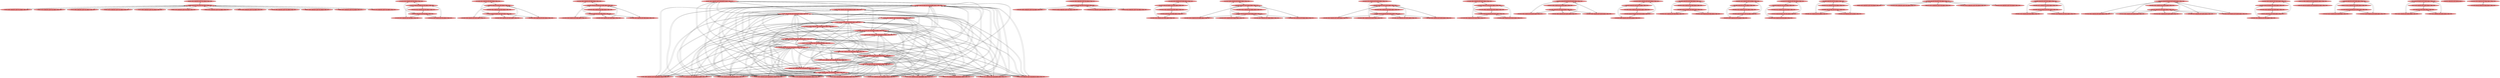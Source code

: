 
digraph G {


node1081 [fillcolor=lightcoral,label="[82/83]  %53 = load i32**, i32*** %c, align 8, !dbg !1488",shape=ellipse,style=filled ]
node1076 [fillcolor=lightcoral,label="[275/276]  %52 = load i32, i32* %k, align 4, !dbg !1484",shape=ellipse,style=filled ]
node1075 [fillcolor=lightcoral,label="[237/238]  %51 = load i32, i32* %j70, align 4, !dbg !1481",shape=ellipse,style=filled ]
node1070 [fillcolor=lightcoral,label="[223/224]  %49 = load i32, i32* %i66, align 4, !dbg !1480",shape=ellipse,style=filled ]
node1069 [fillcolor=lightcoral,label="[42/43]  %40 = load i32*, i32** %arrayidx78, align 8, !dbg !1471",shape=ellipse,style=filled ]
node1066 [fillcolor=lightcoral,label="[38/39]  %50 = load i32*, i32** %arrayidx86, align 8, !dbg !1479",shape=ellipse,style=filled ]
node1065 [fillcolor=lightcoral,label="[26/51]  %73 = load i32, i32* %arrayidx121, align 4, !dbg !1529",shape=ellipse,style=filled ]
node1064 [fillcolor=lightcoral,label="[235/246]  %46 = load i32, i32* %j70, align 4, !dbg !1477",shape=ellipse,style=filled ]
node1059 [fillcolor=lightcoral,label="[221/232]  %39 = load i32, i32* %i66, align 4, !dbg !1473",shape=ellipse,style=filled ]
node1058 [fillcolor=lightcoral,label="[124/125]  %38 = load i32**, i32*** %a, align 8, !dbg !1471",shape=ellipse,style=filled ]
node1056 [fillcolor=lightcoral,label="[321/328]  %32 = load i32, i32* %j50, align 4, !dbg !1433",shape=ellipse,style=filled ]
node1071 [fillcolor=lightcoral,label="[151/152]  %100 = load i32, i32* %expn, align 4, !dbg !1600",shape=ellipse,style=filled ]
node1060 [fillcolor=lightcoral,label="[189/190]  %75 = load i32, i32* %i105, align 4, !dbg !1535",shape=ellipse,style=filled ]
node1049 [fillcolor=lightcoral,label="[322/327]  store i32 %inc61, i32* %j50, align 4, !dbg !1436",shape=ellipse,style=filled ]
node1048 [fillcolor=lightcoral,label="[325/326]  %33 = load i32, i32* %j50, align 4, !dbg !1436",shape=ellipse,style=filled ]
node1082 [fillcolor=lightcoral,label="[225/226]  %54 = load i32, i32* %i66, align 4, !dbg !1489",shape=ellipse,style=filled ]
node1045 [fillcolor=lightcoral,label="[44/45]  %47 = load i32, i32* %arrayidx84, align 4, !dbg !1475",shape=ellipse,style=filled ]
node1072 [fillcolor=lightcoral,label="[14/63]  %76 = load i32*, i32** %arrayidx123, align 8, !dbg !1534",shape=ellipse,style=filled ]
node1044 [fillcolor=lightcoral,label="[179/180]  %95 = load i32, i32* %i142, align 4, !dbg !1582",shape=ellipse,style=filled ]
node1043 [fillcolor=lightcoral,label="[28/29]  %31 = load i32*, i32** %arrayidx57, align 8, !dbg !1431",shape=ellipse,style=filled ]
node1041 [fillcolor=lightcoral,label="[273/274]  %44 = load i32, i32* %k, align 4, !dbg !1476",shape=ellipse,style=filled ]
node1037 [fillcolor=lightcoral,label="[323/324]  %28 = load i32, i32* %j50, align 4, !dbg !1424",shape=ellipse,style=filled ]
node1035 [fillcolor=lightcoral,label="[74/75]  %69 = load i32**, i32*** %c, align 8, !dbg !1529",shape=ellipse,style=filled ]
node1034 [fillcolor=lightcoral,label="[16/61]  %71 = load i32*, i32** %arrayidx118, align 8, !dbg !1529",shape=ellipse,style=filled ]
node1033 [fillcolor=lightcoral,label="[320/329]  store i32 0, i32* %j50, align 4, !dbg !1422",shape=ellipse,style=filled ]
node1030 [fillcolor=lightcoral,label="[159/164]  store i32 %inc159, i32* %j138, align 4, !dbg !1587",shape=ellipse,style=filled ]
node1029 [fillcolor=lightcoral,label="[11/66]  store i32 %mul, i32* %arrayidx88, align 4, !dbg !1482",shape=ellipse,style=filled ]
node1028 [fillcolor=lightcoral,label="[133/134]  %103 = load i32, i32* %i176, align 4, !dbg !1620",shape=ellipse,style=filled ]
node1027 [fillcolor=lightcoral,label="[301/308]  store i32 0, i32* %i46, align 4, !dbg !1413",shape=ellipse,style=filled ]
node1026 [fillcolor=lightcoral,label="[284/285]  %25 = load i32, i32* %j, align 4, !dbg !1402",shape=ellipse,style=filled ]
node1025 [fillcolor=lightcoral,label="[80/81]  %15 = load i32**, i32*** %c, align 8, !dbg !1360",shape=ellipse,style=filled ]
node1024 [fillcolor=lightcoral,label="[313/314]  %7 = load i32, i32* %i4, align 4, !dbg !1332",shape=ellipse,style=filled ]
node1023 [fillcolor=lightcoral,label="[40/41]  %42 = load i32, i32* %arrayidx80, align 4, !dbg !1471",shape=ellipse,style=filled ]
node1022 [fillcolor=lightcoral,label="[281/288]  store i32 0, i32* %j, align 4, !dbg !1388",shape=ellipse,style=filled ]
node1019 [fillcolor=lightcoral,label="[271/272]  %37 = load i32, i32* %k, align 4, !dbg !1467",shape=ellipse,style=filled ]
node1039 [fillcolor=lightcoral,label="[282/287]  %24 = load i32, i32* %j, align 4, !dbg !1399",shape=ellipse,style=filled ]
node1016 [fillcolor=lightcoral,label="[302/307]  %30 = load i32, i32* %i46, align 4, !dbg !1432",shape=ellipse,style=filled ]
node1050 [fillcolor=lightcoral,label="[174/181]  store i32 0, i32* %i142, align 4, !dbg !1566",shape=ellipse,style=filled ]
node1015 [fillcolor=lightcoral,label="[15/62]  store i32 %rem, i32* %arrayidx39, align 4, !dbg !1400",shape=ellipse,style=filled ]
node1010 [fillcolor=lightcoral,label="[291/298]  store i32 0, i32* %i, align 4, !dbg !1308",shape=ellipse,style=filled ]
node1009 [fillcolor=lightcoral,label="[292/297]  %1 = load i32, i32* %i, align 4, !dbg !1310",shape=ellipse,style=filled ]
node1080 [fillcolor=lightcoral,label="[97/106]  store i32** %6, i32*** %b, align 8, !dbg !1327",shape=ellipse,style=filled ]
node1002 [fillcolor=lightcoral,label="[290/299]  %4 = load i32, i32* %i, align 4, !dbg !1317",shape=ellipse,style=filled ]
node997 [fillcolor=lightcoral,label="[259/266]  store i32 0, i32* %i15, align 4, !dbg !1352",shape=ellipse,style=filled ]
node996 [fillcolor=lightcoral,label="[262/263]  %17 = load i32, i32* %i15, align 4, !dbg !1364",shape=ellipse,style=filled ]
node963 [fillcolor=lightcoral,label="[186/197]  store i32 0, i32* %i105, align 4, !dbg !1509",shape=ellipse,style=filled ]
node950 [fillcolor=lightcoral,label="[22/55]  %81 = load i32*, i32** %arrayidx127, align 8, !dbg !1539",shape=ellipse,style=filled ]
node949 [fillcolor=lightcoral,label="[195/196]  %80 = load i32, i32* %i105, align 4, !dbg !1540",shape=ellipse,style=filled ]
node1061 [fillcolor=lightcoral,label="[269/278]  %41 = load i32, i32* %k, align 4, !dbg !1474",shape=ellipse,style=filled ]
node947 [fillcolor=lightcoral,label="[200/215]  store i32 %inc133, i32* %j109, align 4, !dbg !1546",shape=ellipse,style=filled ]
node957 [fillcolor=lightcoral,label="[187/188]  %70 = load i32, i32* %i105, align 4, !dbg !1530",shape=ellipse,style=filled ]
node969 [fillcolor=lightcoral,label="[220/233]  store i32 %inc100, i32* %i66, align 4, !dbg !1498",shape=ellipse,style=filled ]
node943 [fillcolor=lightcoral,label="[12/65]  %89 = load i32*, i32** %arrayidx147, align 8, !dbg !1572",shape=ellipse,style=filled ]
node934 [fillcolor=lightcoral,label="[156/167]  %96 = load i32, i32* %j138, align 4, !dbg !1587",shape=ellipse,style=filled ]
node998 [fillcolor=lightcoral,label="[283/286]  store i32 %inc41, i32* %j, align 4, !dbg !1402",shape=ellipse,style=filled ]
node994 [fillcolor=lightcoral,label="[36/37]  %23 = load i32*, i32** %arrayidx37, align 8, !dbg !1397",shape=ellipse,style=filled ]
node1000 [fillcolor=lightcoral,label="[243/244]  %58 = load i32, i32* %j70, align 4, !dbg !1493",shape=ellipse,style=filled ]
node933 [fillcolor=lightcoral,label="[149/150]  %97 = load i32, i32* %expn, align 4, !dbg !1591",shape=ellipse,style=filled ]
node1040 [fillcolor=lightcoral,label="[98/99]  %29 = load i32**, i32*** %b, align 8, !dbg !1431",shape=ellipse,style=filled ]
node962 [fillcolor=lightcoral,label="[185/198]  %65 = load i32, i32* %i105, align 4, !dbg !1526",shape=ellipse,style=filled ]
node966 [fillcolor=lightcoral,label="[141/154]  %61 = load i32, i32* %expn, align 4, !dbg !1504",shape=ellipse,style=filled ]
node1068 [fillcolor=lightcoral,label="[253/254]  %26 = load i32, i32* %i28, align 4, !dbg !1407",shape=ellipse,style=filled ]
node983 [fillcolor=lightcoral,label="[142/153]  store i32 0, i32* %expn, align 4, !dbg !1370",shape=ellipse,style=filled ]
node946 [fillcolor=lightcoral,label="[184/199]  store i32 %inc136, i32* %i105, align 4, !dbg !1551",shape=ellipse,style=filled ]
node1079 [fillcolor=lightcoral,label="[249/256]  %22 = load i32, i32* %i28, align 4, !dbg !1398",shape=ellipse,style=filled ]
node965 [fillcolor=lightcoral,label="[202/213]  store i32 0, i32* %j109, align 4, !dbg !1518",shape=ellipse,style=filled ]
node1062 [fillcolor=lightcoral,label="[46/47]  %45 = load i32*, i32** %arrayidx82, align 8, !dbg !1475",shape=ellipse,style=filled ]
node1053 [fillcolor=lightcoral,label="[70/71]  %64 = load i32**, i32*** %c, align 8, !dbg !1524",shape=ellipse,style=filled ]
node937 [fillcolor=lightcoral,label="[168/171]  %98 = load i32, i32* %arrayidx162, align 4, !dbg !1593",shape=ellipse,style=filled ]
node922 [fillcolor=lightcoral,label="[92/93]  %125 = load i32**, i32*** %c, align 8, !dbg !1671",shape=ellipse,style=filled ]
node1063 [fillcolor=lightcoral,label="[102/103]  %43 = load i32**, i32*** %b, align 8, !dbg !1475",shape=ellipse,style=filled ]
node1057 [fillcolor=lightcoral,label="[241/242]  %36 = load i32, i32* %j70, align 4, !dbg !1458",shape=ellipse,style=filled ]
node926 [fillcolor=lightcoral,label="[118/129]  %109 = load i32**, i32*** %a, align 8, !dbg !1633",shape=ellipse,style=filled ]
node968 [fillcolor=lightcoral,label="[76/77]  %60 = load i32**, i32*** %c, align 8, !dbg !1502",shape=ellipse,style=filled ]
node972 [fillcolor=lightcoral,label="[193/194]  %62 = load i32, i32* %i105, align 4, !dbg !1511",shape=ellipse,style=filled ]
node939 [fillcolor=lightcoral,label="[48/49]  %93 = load i32*, i32** %arrayidx152, align 8, !dbg !1576",shape=ellipse,style=filled ]
node951 [fillcolor=lightcoral,label="[88/89]  %79 = load i32**, i32*** %c, align 8, !dbg !1539",shape=ellipse,style=filled ]
node1077 [fillcolor=lightcoral,label="[270/277]  store i32 %inc90, i32* %k, align 4, !dbg !1484",shape=ellipse,style=filled ]
node991 [fillcolor=lightcoral,label="[143/144]  %18 = load i32, i32* %expn, align 4, !dbg !1372",shape=ellipse,style=filled ]
node1051 [fillcolor=lightcoral,label="[303/306]  store i32 %inc64, i32* %i46, align 4, !dbg !1441",shape=ellipse,style=filled ]
node921 [fillcolor=lightcoral,label="[34/35]  %114 = load i32*, i32** %arrayidx193, align 8, !dbg !1643",shape=ellipse,style=filled ]
node941 [fillcolor=lightcoral,label="[90/91]  %91 = load i32**, i32*** %c, align 8, !dbg !1576",shape=ellipse,style=filled ]
node938 [fillcolor=lightcoral,label="[172/183]  store i32 %inc156, i32* %i142, align 4, !dbg !1582",shape=ellipse,style=filled ]
node944 [fillcolor=lightcoral,label="[173/182]  %88 = load i32, i32* %i142, align 4, !dbg !1574",shape=ellipse,style=filled ]
node1011 [fillcolor=lightcoral,label="[227/228]  %35 = load i32, i32* %i66, align 4, !dbg !1449",shape=ellipse,style=filled ]
node919 [fillcolor=lightcoral,label="[68/95]  %120 = load i32**, i32*** %c, align 8, !dbg !1662",shape=ellipse,style=filled ]
node1055 [fillcolor=lightcoral,label="[236/245]  store i32 0, i32* %j70, align 4, !dbg !1456",shape=ellipse,style=filled ]
node995 [fillcolor=lightcoral,label="[17/60]  store i32* %14, i32** %arrayidx21, align 8, !dbg !1362",shape=ellipse,style=filled ]
node990 [fillcolor=lightcoral,label="[135/136]  %108 = load i32, i32* %i176, align 4, !dbg !1629",shape=ellipse,style=filled ]
node935 [fillcolor=lightcoral,label="[72/73]  %99 = load i32**, i32*** %c, align 8, !dbg !1594",shape=ellipse,style=filled ]
node1020 [fillcolor=lightcoral,label="[13/64]  store i32 %rem55, i32* %arrayidx59, align 4, !dbg !1434",shape=ellipse,style=filled ]
node1014 [fillcolor=lightcoral,label="[119/128]  store i32** %0, i32*** %a, align 8, !dbg !1305",shape=ellipse,style=filled ]
node973 [fillcolor=lightcoral,label="[20/57]  %57 = load i32, i32* %arrayidx95, align 4, !dbg !1491",shape=ellipse,style=filled ]
node931 [fillcolor=lightcoral,label="[132/137]  store i32 0, i32* %i176, align 4, !dbg !1618",shape=ellipse,style=filled ]
node1012 [fillcolor=lightcoral,label="[145/146]  %101 = load i32, i32* %expn, align 4, !dbg !1607",shape=ellipse,style=filled ]
node925 [fillcolor=lightcoral,label="[109/116]  store i32 0, i32* %i188, align 4, !dbg !1637",shape=ellipse,style=filled ]
node940 [fillcolor=lightcoral,label="[177/178]  %92 = load i32, i32* %i142, align 4, !dbg !1577",shape=ellipse,style=filled ]
node917 [fillcolor=lightcoral,label="[0/9]  store i32 %inc213, i32* %i203, align 4, !dbg !1667",shape=ellipse,style=filled ]
node948 [fillcolor=lightcoral,label="[21/56]  store i32 %78, i32* %arrayidx131, align 4, !dbg !1544",shape=ellipse,style=filled ]
node1047 [fillcolor=lightcoral,label="[330/331]  store i32 0, i32* %retval, align 4",shape=ellipse,style=filled ]
node920 [fillcolor=lightcoral,label="[96/107]  %117 = load i32**, i32*** %b, align 8, !dbg !1652",shape=ellipse,style=filled ]
node1007 [fillcolor=lightcoral,label="[310/319]  store i32 0, i32* %i4, align 4, !dbg !1330",shape=ellipse,style=filled ]
node980 [fillcolor=lightcoral,label="[111/114]  store i32 %inc198, i32* %i188, align 4, !dbg !1648",shape=ellipse,style=filled ]
node1018 [fillcolor=lightcoral,label="[294/295]  %5 = load i32, i32* %i, align 4, !dbg !1320",shape=ellipse,style=filled ]
node918 [fillcolor=lightcoral,label="[10/67]  %122 = load i32*, i32** %arrayidx208, align 8, !dbg !1662",shape=ellipse,style=filled ]
node978 [fillcolor=lightcoral,label="[203/204]  %63 = load i32, i32* %j109, align 4, !dbg !1520",shape=ellipse,style=filled ]
node923 [fillcolor=lightcoral,label="[108/117]  %111 = load i32, i32* %i188, align 4, !dbg !1639",shape=ellipse,style=filled ]
node999 [fillcolor=lightcoral,label="[250/255]  store i32 %inc44, i32* %i28, align 4, !dbg !1407",shape=ellipse,style=filled ]
node936 [fillcolor=lightcoral,label="[162/163]  %94 = load i32, i32* %j138, align 4, !dbg !1579",shape=ellipse,style=filled ]
node982 [fillcolor=lightcoral,label="[211/212]  %82 = load i32, i32* %j109, align 4, !dbg !1541",shape=ellipse,style=filled ]
node929 [fillcolor=lightcoral,label="[126/127]  %104 = load i32**, i32*** %a, align 8, !dbg !1624",shape=ellipse,style=filled ]
node952 [fillcolor=lightcoral,label="[209/210]  %83 = load i32, i32* %j109, align 4, !dbg !1546",shape=ellipse,style=filled ]
node971 [fillcolor=lightcoral,label="[25/52]  store i32 %add, i32* %arrayidx95, align 4, !dbg !1491",shape=ellipse,style=filled ]
node1038 [fillcolor=lightcoral,label="[32/33]  %66 = load i32*, i32** %arrayidx114, align 8, !dbg !1524",shape=ellipse,style=filled ]
node1032 [fillcolor=lightcoral,label="[304/305]  %27 = load i32, i32* %i46, align 4, !dbg !1415",shape=ellipse,style=filled ]
node1004 [fillcolor=lightcoral,label="[158/165]  %90 = load i32, i32* %j138, align 4, !dbg !1575",shape=ellipse,style=filled ]
node924 [fillcolor=lightcoral,label="[110/115]  %113 = load i32, i32* %i188, align 4, !dbg !1645",shape=ellipse,style=filled ]
node1067 [fillcolor=lightcoral,label="[86/87]  %48 = load i32**, i32*** %c, align 8, !dbg !1479",shape=ellipse,style=filled ]
node1052 [fillcolor=lightcoral,label="[222/231]  store i32 0, i32* %i66, align 4, !dbg !1447",shape=ellipse,style=filled ]
node1001 [fillcolor=lightcoral,label="[261/264]  store i32 %inc23, i32* %i15, align 4, !dbg !1364",shape=ellipse,style=filled ]
node932 [fillcolor=lightcoral,label="[140/155]  store i32 %inc174, i32* %expn, align 4, !dbg !1612",shape=ellipse,style=filled ]
node928 [fillcolor=lightcoral,label="[30/31]  %106 = load i32*, i32** %arrayidx181, align 8, !dbg !1624",shape=ellipse,style=filled ]
node977 [fillcolor=lightcoral,label="[201/214]  %67 = load i32, i32* %j109, align 4, !dbg !1527",shape=ellipse,style=filled ]
node930 [fillcolor=lightcoral,label="[3/4]  %119 = load i32, i32* %i203, align 4, !dbg !1658",shape=ellipse,style=filled ]
node1008 [fillcolor=lightcoral,label="[311/318]  %10 = load i32, i32* %i4, align 4, !dbg !1339",shape=ellipse,style=filled ]
node953 [fillcolor=lightcoral,label="[216/219]  %78 = load i32, i32* %tmp, align 4, !dbg !1538",shape=ellipse,style=filled ]
node1017 [fillcolor=lightcoral,label="[175/176]  %86 = load i32, i32* %i142, align 4, !dbg !1568",shape=ellipse,style=filled ]
node954 [fillcolor=lightcoral,label="[27/50]  store i32 %73, i32* %arrayidx125, align 4, !dbg !1537",shape=ellipse,style=filled ]
node955 [fillcolor=lightcoral,label="[207/208]  %77 = load i32, i32* %j109, align 4, !dbg !1536",shape=ellipse,style=filled ]
node1013 [fillcolor=lightcoral,label="[293/296]  store i32 %inc, i32* %i, align 4, !dbg !1320",shape=ellipse,style=filled ]
node956 [fillcolor=lightcoral,label="[205/206]  %72 = load i32, i32* %j109, align 4, !dbg !1531",shape=ellipse,style=filled ]
node1031 [fillcolor=lightcoral,label="[84/85]  %87 = load i32**, i32*** %c, align 8, !dbg !1572",shape=ellipse,style=filled ]
node975 [fillcolor=lightcoral,label="[24/53]  %55 = load i32*, i32** %arrayidx93, align 8, !dbg !1488",shape=ellipse,style=filled ]
node1078 [fillcolor=lightcoral,label="[157/166]  store i32 0, i32* %j138, align 4, !dbg !1557",shape=ellipse,style=filled ]
node1073 [fillcolor=lightcoral,label="[78/79]  %74 = load i32**, i32*** %c, align 8, !dbg !1534",shape=ellipse,style=filled ]
node927 [fillcolor=lightcoral,label="[130/139]  store i32 %inc183, i32* %i176, align 4, !dbg !1629",shape=ellipse,style=filled ]
node958 [fillcolor=lightcoral,label="[131/138]  %105 = load i32, i32* %i176, align 4, !dbg !1626",shape=ellipse,style=filled ]
node959 [fillcolor=lightcoral,label="[217/218]  store i32 %68, i32* %tmp, align 4, !dbg !1528",shape=ellipse,style=filled ]
node942 [fillcolor=lightcoral,label="[104/105]  %112 = load i32**, i32*** %b, align 8, !dbg !1643",shape=ellipse,style=filled ]
node960 [fillcolor=lightcoral,label="[18/59]  %68 = load i32, i32* %arrayidx116, align 4, !dbg !1524",shape=ellipse,style=filled ]
node967 [fillcolor=lightcoral,label="[147/148]  %102 = load i32, i32* %expn, align 4, !dbg !1612",shape=ellipse,style=filled ]
node1036 [fillcolor=lightcoral,label="[260/265]  %16 = load i32, i32* %i15, align 4, !dbg !1361",shape=ellipse,style=filled ]
node964 [fillcolor=lightcoral,label="[169/170]  store i32 %call102, i32* %arrayidx104, align 4, !dbg !1506",shape=ellipse,style=filled ]
node970 [fillcolor=lightcoral,label="[234/247]  store i32 %inc97, i32* %j70, align 4, !dbg !1493",shape=ellipse,style=filled ]
node1003 [fillcolor=lightcoral,label="[300/309]  %34 = load i32, i32* %i46, align 4, !dbg !1441",shape=ellipse,style=filled ]
node961 [fillcolor=lightcoral,label="[5/6]  %124 = load i32, i32* %i203, align 4, !dbg !1667",shape=ellipse,style=filled ]
node974 [fillcolor=lightcoral,label="[239/240]  %56 = load i32, i32* %j70, align 4, !dbg !1490",shape=ellipse,style=filled ]
node945 [fillcolor=lightcoral,label="[160/161]  %85 = load i32, i32* %j138, align 4, !dbg !1559",shape=ellipse,style=filled ]
node976 [fillcolor=lightcoral,label="[19/58]  store i32* %2, i32** %arrayidx, align 8, !dbg !1318",shape=ellipse,style=filled ]
node1021 [fillcolor=lightcoral,label="[315/316]  %11 = load i32, i32* %i4, align 4, !dbg !1342",shape=ellipse,style=filled ]
node981 [fillcolor=lightcoral,label="[248/257]  store i32 0, i32* %i28, align 4, !dbg !1379",shape=ellipse,style=filled ]
node1046 [fillcolor=lightcoral,label="[229/230]  %59 = load i32, i32* %i66, align 4, !dbg !1498",shape=ellipse,style=filled ]
node979 [fillcolor=lightcoral,label="[23/54]  store i32* %8, i32** %arrayidx10, align 8, !dbg !1340",shape=ellipse,style=filled ]
node1074 [fillcolor=lightcoral,label="[312/317]  store i32 %inc12, i32* %i4, align 4, !dbg !1342",shape=ellipse,style=filled ]
node1005 [fillcolor=lightcoral,label="[122/123]  %3 = load i32**, i32*** %a, align 8, !dbg !1316",shape=ellipse,style=filled ]
node984 [fillcolor=lightcoral,label="[112/113]  %116 = load i32, i32* %i188, align 4, !dbg !1648",shape=ellipse,style=filled ]
node1042 [fillcolor=lightcoral,label="[191/192]  %84 = load i32, i32* %i105, align 4, !dbg !1551",shape=ellipse,style=filled ]
node985 [fillcolor=lightcoral,label="[258/267]  %13 = load i32, i32* %i15, align 4, !dbg !1354",shape=ellipse,style=filled ]
node986 [fillcolor=lightcoral,label="[268/279]  store i32 0, i32* %k, align 4, !dbg !1465",shape=ellipse,style=filled ]
node1054 [fillcolor=lightcoral,label="[100/101]  %9 = load i32**, i32*** %b, align 8, !dbg !1338",shape=ellipse,style=filled ]
node987 [fillcolor=lightcoral,label="[1/8]  %121 = load i32, i32* %i203, align 4, !dbg !1664",shape=ellipse,style=filled ]
node1006 [fillcolor=lightcoral,label="[69/94]  store i32** %12, i32*** %c, align 8, !dbg !1349",shape=ellipse,style=filled ]
node988 [fillcolor=lightcoral,label="[2/7]  store i32 0, i32* %i203, align 4, !dbg !1656",shape=ellipse,style=filled ]
node992 [fillcolor=lightcoral,label="[251/252]  %19 = load i32, i32* %i28, align 4, !dbg !1381",shape=ellipse,style=filled ]
node989 [fillcolor=lightcoral,label="[280/289]  %20 = load i32, i32* %j, align 4, !dbg !1390",shape=ellipse,style=filled ]
node993 [fillcolor=lightcoral,label="[120/121]  %21 = load i32**, i32*** %a, align 8, !dbg !1397",shape=ellipse,style=filled ]

node928->node1029 [ ]
node1029->node939 [ ]
node939->node1029 [ ]
node1082->node1052 [ ]
node1029->node950 [ ]
node1029->node960 [ ]
node960->node1029 [ ]
node1029->node1038 [ ]
node1038->node1029 [ ]
node1029->node975 [ ]
node940->node938 [ ]
node948->node1062 [ ]
node1077->node1041 [ ]
node1023->node948 [ ]
node1023->node954 [ ]
node1015->node973 [ ]
node973->node1015 [ ]
node954->node1023 [ ]
node971->node1066 [ ]
node971->node1023 [ ]
node1061->node1077 [ ]
node973->node1029 [ ]
node972->node946 [ ]
node1072->node948 [ ]
node1029->node1069 [ ]
node986->node1076 [ ]
node1076->node986 [ ]
node948->node1045 [ ]
node1003->node1051 [ ]
node1055->node1057 [ ]
node1011->node969 [ ]
node946->node972 [ ]
node1052->node1070 [ ]
node1062->node954 [ ]
node954->node1062 [ ]
node1069->node1029 [ ]
node1052->node1059 [ ]
node1011->node1052 [ ]
node1020->node921 [ ]
node960->node948 [ ]
node970->node1057 [ ]
node921->node1020 [ ]
node1069->node1015 [ ]
node1015->node1069 [ ]
node1020->node1072 [ ]
node1072->node1020 [ ]
node1020->node1065 [ ]
node1065->node1020 [ ]
node1066->node1020 [ ]
node925->node923 [ ]
node975->node1029 [ ]
node1045->node1020 [ ]
node1020->node1045 [ ]
node1023->node1020 [ ]
node1020->node1023 [ ]
node1020->node918 [ ]
node948->node1043 [ ]
node969->node1011 [ ]
node971->node1043 [ ]
node1043->node1020 [ ]
node1029->node928 [ ]
node1051->node1016 [ ]
node1051->node1032 [ ]
node1069->node954 [ ]
node1029->node918 [ ]
node954->node1069 [ ]
node931->node990 [ ]
node990->node931 [ ]
node918->node1029 [ ]
node1033->node1056 [ ]
node1027->node1016 [ ]
node999->node1068 [ ]
node1075->node970 [ ]
node1015->node918 [ ]
node918->node1015 [ ]
node960->node1020 [ ]
node921->node1015 [ ]
node1015->node939 [ ]
node979->node1034 [ ]
node995->node975 [ ]
node979->node975 [ ]
node1072->node979 [ ]
node979->node928 [ ]
node928->node979 [ ]
node979->node1065 [ ]
node1062->node1020 [ ]
node1069->node995 [ ]
node1065->node979 [ ]
node950->node1015 [ ]
node1038->node979 [ ]
node973->node1020 [ ]
node979->node973 [ ]
node1062->node995 [ ]
node1042->node946 [ ]
node946->node1042 [ ]
node1077->node1061 [ ]
node998->node989 [ ]
node989->node998 [ ]
node948->node1072 [ ]
node1062->node979 [ ]
node979->node1062 [ ]
node1069->node979 [ ]
node1020->node1062 [ ]
node973->node979 [ ]
node979->node994 [ ]
node1074->node1008 [ ]
node1064->node970 [ ]
node1019->node986 [ ]
node986->node1019 [ ]
node970->node1064 [ ]
node1020->node928 [ ]
node1033->node1048 [ ]
node995->node994 [ ]
node1066->node1015 [ ]
node1066->node971 [ ]
node1015->node1066 [ ]
node939->node1020 [ ]
node1020->node973 [ ]
node1074->node1024 [ ]
node1024->node1074 [ ]
node995->node1023 [ ]
node1049->node1037 [ ]
node1037->node1049 [ ]
node948->node1066 [ ]
node1020->node1038 [ ]
node1006->node922 [ ]
node1038->node1020 [ ]
node994->node979 [ ]
node922->node1006 [ ]
node1020->node1043 [ ]
node976->node921 [ ]
node1021->node1007 [ ]
node976->node1069 [ ]
node971->node1062 [ ]
node976->node1038 [ ]
node1062->node948 [ ]
node1065->node948 [ ]
node1071->node983 [ ]
node983->node966 [ ]
node979->node939 [ ]
node986->node1041 [ ]
node979->node1072 [ ]
node957->node946 [ ]
node946->node957 [ ]
node939->node995 [ ]
node939->node979 [ ]
node930->node917 [ ]
node928->node1020 [ ]
node917->node930 [ ]
node979->node918 [ ]
node1015->node1045 [ ]
node931->node958 [ ]
node958->node931 [ ]
node1041->node986 [ ]
node1024->node1007 [ ]
node1007->node1024 [ ]
node983->node967 [ ]
node995->node1065 [ ]
node1045->node948 [ ]
node1065->node995 [ ]
node1080->node942 [ ]
node954->node928 [ ]
node928->node954 [ ]
node970->node1075 [ ]
node942->node1080 [ ]
node976->node950 [ ]
node1043->node976 [ ]
node1066->node948 [ ]
node1067->node1006 [ ]
node1006->node1067 [ ]
node1023->node976 [ ]
node976->node1023 [ ]
node1045->node979 [ ]
node1000->node1055 [ ]
node979->node943 [ ]
node943->node979 [ ]
node1013->node1002 [ ]
node1002->node1013 [ ]
node993->node1014 [ ]
node1009->node1013 [ ]
node1055->node1000 [ ]
node1013->node1009 [ ]
node970->node1000 [ ]
node943->node1029 [ ]
node1032->node1027 [ ]
node979->node960 [ ]
node1008->node1007 [ ]
node1051->node1003 [ ]
node1014->node1005 [ ]
node1014->node926 [ ]
node995->node943 [ ]
node1064->node1055 [ ]
node1055->node1064 [ ]
node1006->node941 [ ]
node1069->node1020 [ ]
node1020->node1069 [ ]
node1053->node1006 [ ]
node1066->node979 [ ]
node983->node1071 [ ]
node979->node1066 [ ]
node1020->node950 [ ]
node1034->node1020 [ ]
node1059->node1052 [ ]
node1034->node1029 [ ]
node1029->node1072 [ ]
node1058->node1014 [ ]
node1072->node1029 [ ]
node1010->node1018 [ ]
node1066->node995 [ ]
node995->node1066 [ ]
node1045->node971 [ ]
node975->node1020 [ ]
node971->node1045 [ ]
node1015->node921 [ ]
node937->node964 [ ]
node1062->node976 [ ]
node976->node1062 [ ]
node1021->node1074 [ ]
node1018->node1013 [ ]
node920->node1080 [ ]
node1014->node993 [ ]
node1045->node954 [ ]
node954->node1045 [ ]
node1074->node1021 [ ]
node994->node948 [ ]
node983->node1012 [ ]
node975->node976 [ ]
node962->node963 [ ]
node995->node1034 [ ]
node1034->node995 [ ]
node991->node932 [ ]
node921->node1029 [ ]
node954->node975 [ ]
node948->node975 [ ]
node994->node976 [ ]
node987->node917 [ ]
node948->node973 [ ]
node1029->node973 [ ]
node975->node971 [ ]
node1028->node931 [ ]
node1020->node975 [ ]
node1038->node971 [ ]
node1014->node929 [ ]
node936->node1078 [ ]
node954->node939 [ ]
node971->node1034 [ ]
node1034->node948 [ ]
node986->node1061 [ ]
node1066->node954 [ ]
node933->node983 [ ]
node918->node1020 [ ]
node1027->node1003 [ ]
node971->node1065 [ ]
node996->node1001 [ ]
node948->node1065 [ ]
node1065->node971 [ ]
node965->node956 [ ]
node1020->node939 [ ]
node959->node953 [ ]
node1057->node970 [ ]
node921->node971 [ ]
node971->node918 [ ]
node1068->node999 [ ]
node918->node971 [ ]
node932->node967 [ ]
node966->node932 [ ]
node995->node1043 [ ]
node1037->node1033 [ ]
node963->node1042 [ ]
node949->node946 [ ]
node965->node978 [ ]
node1043->node1029 [ ]
node1025->node1006 [ ]
node978->node965 [ ]
node1065->node1029 [ ]
node981->node992 [ ]
node971->node1038 [ ]
node965->node977 [ ]
node1012->node983 [ ]
node938->node1044 [ ]
node1001->node985 [ ]
node1045->node1029 [ ]
node965->node982 [ ]
node965->node955 [ ]
node995->node1069 [ ]
node954->node1043 [ ]
node954->node973 [ ]
node1041->node1077 [ ]
node918->node954 [ ]
node948->node994 [ ]
node943->node971 [ ]
node1022->node989 [ ]
node978->node947 [ ]
node928->node948 [ ]
node932->node991 [ ]
node997->node985 [ ]
node1072->node1015 [ ]
node947->node978 [ ]
node971->node950 [ ]
node1040->node1080 [ ]
node1038->node954 [ ]
node1038->node976 [ ]
node954->node960 [ ]
node954->node1038 [ ]
node963->node972 [ ]
node983->node933 [ ]
node943->node1020 [ ]
node948->node1038 [ ]
node1015->node1072 [ ]
node966->node983 [ ]
node971->node994 [ ]
node917->node961 [ ]
node1027->node1032 [ ]
node948->node1034 [ ]
node1004->node1030 [ ]
node926->node1014 [ ]
node956->node947 [ ]
node960->node1015 [ ]
node996->node997 [ ]
node947->node956 [ ]
node956->node965 [ ]
node1029->node943 [ ]
node1015->node1043 [ ]
node948->node960 [ ]
node954->node1065 [ ]
node1007->node1021 [ ]
node979->node1045 [ ]
node1015->node960 [ ]
node952->node965 [ ]
node995->node921 [ ]
node934->node1078 [ ]
node979->node950 [ ]
node1030->node1004 [ ]
node1015->node1065 [ ]
node954->node1034 [ ]
node971->node939 [ ]
node1015->node1034 [ ]
node948->node921 [ ]
node1052->node1046 [ ]
node1028->node927 [ ]
node1023->node1015 [ ]
node965->node952 [ ]
node954->node950 [ ]
node1030->node934 [ ]
node1069->node948 [ ]
node988->node930 [ ]
node933->node932 [ ]
node932->node933 [ ]
node960->node995 [ ]
node1030->node936 [ ]
node1048->node1033 [ ]
node971->node975 [ ]
node998->node1026 [ ]
node924->node925 [ ]
node1063->node1080 [ ]
node1080->node1054 [ ]
node948->node918 [ ]
node1018->node1010 [ ]
node992->node999 [ ]
node974->node970 [ ]
node954->node994 [ ]
node1055->node1075 [ ]
node977->node965 [ ]
node976->node1066 [ ]
node925->node924 [ ]
node984->node925 [ ]
node1062->node1015 [ ]
node979->node1023 [ ]
node921->node995 [ ]
node981->node1079 [ ]
node1010->node1009 [ ]
node943->node995 [ ]
node943->node976 [ ]
node969->node1059 [ ]
node1012->node932 [ ]
node1045->node1015 [ ]
node1042->node963 [ ]
node984->node980 [ ]
node973->node948 [ ]
node1054->node1080 [ ]
node918->node976 [ ]
node1020->node943 [ ]
node950->node979 [ ]
node1017->node938 [ ]
node1006->node1035 [ ]
node927->node1028 [ ]
node976->node994 [ ]
node948->node928 [ ]
node938->node944 [ ]
node1023->node979 [ ]
node961->node988 [ ]
node1020->node1034 [ ]
node976->node975 [ ]
node1078->node936 [ ]
node921->node954 [ ]
node980->node984 [ ]
node964->node937 [ ]
node923->node980 [ ]
node943->node1015 [ ]
node1050->node940 [ ]
node1023->node995 [ ]
node949->node963 [ ]
node1032->node1051 [ ]
node1015->node1023 [ ]
node1078->node1004 [ ]
node943->node954 [ ]
node934->node1030 [ ]
node1016->node1027 [ ]
node1029->node1043 [ ]
node924->node980 [ ]
node1066->node976 [ ]
node928->node971 [ ]
node1033->node1037 [ ]
node939->node976 [ ]
node1078->node934 [ ]
node929->node1014 [ ]
node1036->node1001 [ ]
node939->node1015 [ ]
node990->node927 [ ]
node921->node976 [ ]
node947->node955 [ ]
node979->node1038 [ ]
node1043->node979 [ ]
node1043->node971 [ ]
node921->node948 [ ]
node954->node921 [ ]
node1056->node1033 [ ]
node962->node946 [ ]
node1050->node1017 [ ]
node948->node950 [ ]
node925->node984 [ ]
node971->node973 [ ]
node947->node977 [ ]
node932->node1012 [ ]
node931->node1028 [ ]
node960->node979 [ ]
node1006->node935 [ ]
node927->node958 [ ]
node961->node917 [ ]
node976->node1045 [ ]
node975->node948 [ ]
node973->node976 [ ]
node1050->node1044 [ ]
node1029->node1045 [ ]
node927->node990 [ ]
node923->node925 [ ]
node1010->node1002 [ ]
node1030->node945 [ ]
node1029->node921 [ ]
node991->node983 [ ]
node971->node921 [ ]
node1016->node1051 [ ]
node1034->node976 [ ]
node1060->node946 [ ]
node1059->node969 [ ]
node921->node979 [ ]
node917->node987 [ ]
node954->node943 [ ]
node1044->node938 [ ]
node1004->node1078 [ ]
node950->node971 [ ]
node1034->node954 [ ]
node963->node949 [ ]
node1080->node1040 [ ]
node945->node1078 [ ]
node936->node1030 [ ]
node947->node982 [ ]
node947->node952 [ ]
node1079->node981 [ ]
node932->node1071 [ ]
node952->node947 [ ]
node975->node954 [ ]
node938->node940 [ ]
node1078->node945 [ ]
node938->node1017 [ ]
node967->node932 [ ]
node950->node1029 [ ]
node948->node1023 [ ]
node1072->node976 [ ]
node1006->node968 [ ]
node994->node995 [ ]
node1072->node995 [ ]
node950->node948 [ ]
node973->node954 [ ]
node976->node960 [ ]
node1034->node979 [ ]
node960->node954 [ ]
node918->node948 [ ]
node1029->node1062 [ ]
node1065->node954 [ ]
node939->node948 [ ]
node1077->node1076 [ ]
node1005->node1014 [ ]
node948->node939 [ ]
node1020->node1066 [ ]
node982->node965 [ ]
node973->node971 [ ]
node1052->node1082 [ ]
node941->node1006 [ ]
node1001->node996 [ ]
node1034->node1015 [ ]
node946->node949 [ ]
node980->node924 [ ]
node1077->node1019 [ ]
node963->node962 [ ]
node971->node960 [ ]
node1039->node998 [ ]
node950->node954 [ ]
node999->node1079 [ ]
node939->node971 [ ]
node955->node947 [ ]
node998->node1039 [ ]
node970->node974 [ ]
node955->node965 [ ]
node983->node991 [ ]
node975->node979 [ ]
node953->node959 [ ]
node1069->node976 [ ]
node982->node947 [ ]
node971->node943 [ ]
node995->node950 [ ]
node946->node1060 [ ]
node1043->node948 [ ]
node1017->node1050 [ ]
node928->node1015 [ ]
node948->node943 [ ]
node918->node995 [ ]
node979->node1043 [ ]
node974->node1055 [ ]
node979->node921 [ ]
node1038->node1015 [ ]
node1015->node1038 [ ]
node1015->node1062 [ ]
node1036->node997 [ ]
node1061->node986 [ ]
node1009->node1010 [ ]
node1055->node974 [ ]
node969->node1070 [ ]
node950->node976 [ ]
node1070->node969 [ ]
node1062->node971 [ ]
node954->node918 [ ]
node1069->node971 [ ]
node1071->node932 [ ]
node1068->node981 [ ]
node958->node927 [ ]
node994->node954 [ ]
node1029->node1065 [ ]
node1007->node1008 [ ]
node1001->node1036 [ ]
node954->node1066 [ ]
node1023->node971 [ ]
node976->node939 [ ]
node994->node1029 [ ]
node995->node1062 [ ]
node1000->node970 [ ]
node1029->node994 [ ]
node957->node963 [ ]
node1075->node1055 [ ]
node944->node938 [ ]
node1079->node999 [ ]
node1039->node1022 [ ]
node1022->node1039 [ ]
node1038->node995 [ ]
node1043->node995 [ ]
node1081->node1006 [ ]
node1023->node1029 [ ]
node1006->node1053 [ ]
node1029->node1023 [ ]
node1076->node1077 [ ]
node1014->node1058 [ ]
node975->node1015 [ ]
node948->node1069 [ ]
node989->node1022 [ ]
node963->node957 [ ]
node995->node1072 [ ]
node981->node1068 [ ]
node971->node1069 [ ]
node930->node988 [ ]
node1026->node998 [ ]
node995->node918 [ ]
node950->node995 [ ]
node971->node928 [ ]
node1049->node1048 [ ]
node995->node960 [ ]
node1043->node954 [ ]
node995->node1038 [ ]
node950->node1020 [ ]
node985->node997 [ ]
node1015->node994 [ ]
node994->node1015 [ ]
node928->node995 [ ]
node1052->node1011 [ ]
node995->node928 [ ]
node943->node948 [ ]
node973->node995 [ ]
node1008->node1074 [ ]
node939->node954 [ ]
node1019->node1077 [ ]
node987->node988 [ ]
node1029->node1034 [ ]
node1015->node950 [ ]
node994->node1020 [ ]
node1065->node976 [ ]
node954->node1072 [ ]
node1072->node954 [ ]
node940->node1050 [ ]
node988->node961 [ ]
node995->node1045 [ ]
node1020->node994 [ ]
node985->node1001 [ ]
node997->node996 [ ]
node967->node983 [ ]
node1006->node1025 [ ]
node976->node918 [ ]
node997->node1036 [ ]
node1046->node969 [ ]
node1060->node963 [ ]
node963->node1060 [ ]
node992->node981 [ ]
node1015->node975 [ ]
node935->node1006 [ ]
node1057->node1055 [ ]
node1015->node928 [ ]
node975->node995 [ ]
node1031->node1006 [ ]
node960->node971 [ ]
node919->node1006 [ ]
node1080->node920 [ ]
node976->node1043 [ ]
node1045->node995 [ ]
node1006->node919 [ ]
node1062->node1029 [ ]
node951->node1006 [ ]
node1072->node971 [ ]
node971->node1072 [ ]
node1006->node951 [ ]
node980->node923 [ ]
node1080->node1063 [ ]
node1066->node1029 [ ]
node1020->node960 [ ]
node946->node962 [ ]
node1029->node1066 [ ]
node1006->node1031 [ ]
node988->node987 [ ]
node972->node963 [ ]
node977->node947 [ ]
node1073->node1006 [ ]
node995->node939 [ ]
node1044->node1050 [ ]
node1056->node1049 [ ]
node1049->node1056 [ ]
node999->node992 [ ]
node1006->node1073 [ ]
node1035->node1006 [ ]
node1045->node976 [ ]
node968->node1006 [ ]
node1003->node1027 [ ]
node1048->node1049 [ ]
node969->node1082 [ ]
node1082->node969 [ ]
node1013->node1018 [ ]
node976->node973 [ ]
node994->node971 [ ]
node976->node943 [ ]
node1002->node1010 [ ]
node945->node1030 [ ]
node1006->node1081 [ ]
node1043->node1015 [ ]
node918->node979 [ ]
node976->node1072 [ ]
node976->node1065 [ ]
node1046->node1052 [ ]
node928->node976 [ ]
node1065->node1015 [ ]
node1034->node971 [ ]
node969->node1046 [ ]
node976->node928 [ ]
node995->node973 [ ]
node976->node1034 [ ]
node944->node1050 [ ]
node1050->node944 [ ]
node1070->node1052 [ ]
node1015->node943 [ ]
node979->node1069 [ ]
node932->node966 [ ]
node960->node976 [ ]
node1022->node1026 [ ]
node1038->node948 [ ]
node1026->node1022 [ ]


}
